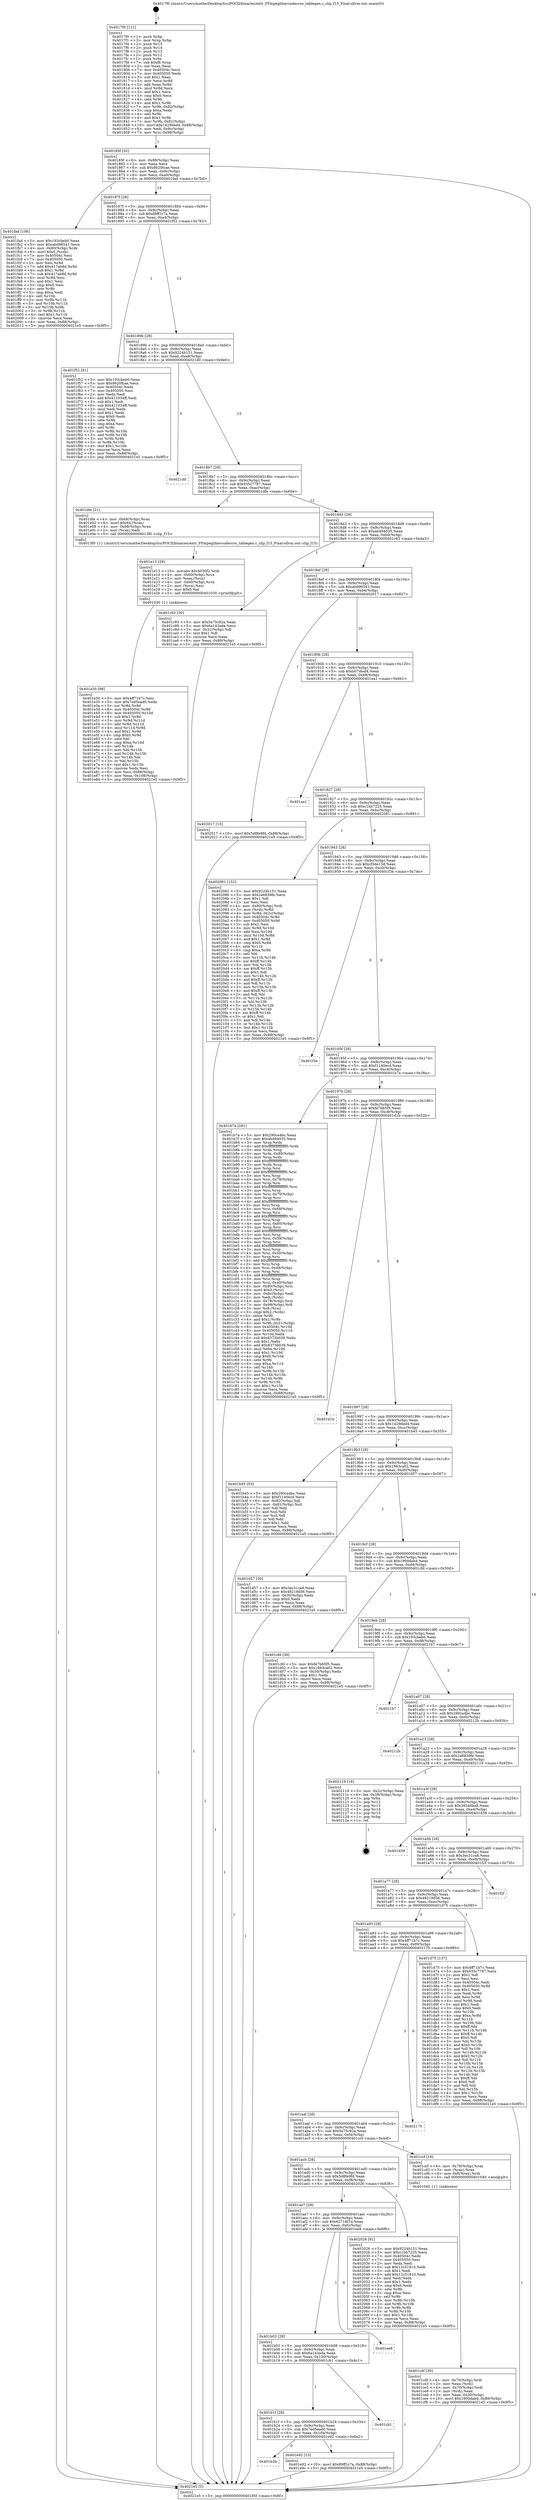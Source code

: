 digraph "0x4017f0" {
  label = "0x4017f0 (/mnt/c/Users/mathe/Desktop/tcc/POCII/binaries/extr_FFmpeglibavcodeccos_tablegen.c_clip_f15_Final-ollvm.out::main(0))"
  labelloc = "t"
  node[shape=record]

  Entry [label="",width=0.3,height=0.3,shape=circle,fillcolor=black,style=filled]
  "0x40185f" [label="{
     0x40185f [32]\l
     | [instrs]\l
     &nbsp;&nbsp;0x40185f \<+6\>: mov -0x88(%rbp),%eax\l
     &nbsp;&nbsp;0x401865 \<+2\>: mov %eax,%ecx\l
     &nbsp;&nbsp;0x401867 \<+6\>: sub $0x8620fcae,%ecx\l
     &nbsp;&nbsp;0x40186d \<+6\>: mov %eax,-0x9c(%rbp)\l
     &nbsp;&nbsp;0x401873 \<+6\>: mov %ecx,-0xa0(%rbp)\l
     &nbsp;&nbsp;0x401879 \<+6\>: je 0000000000401fad \<main+0x7bd\>\l
  }"]
  "0x401fad" [label="{
     0x401fad [106]\l
     | [instrs]\l
     &nbsp;&nbsp;0x401fad \<+5\>: mov $0x193cbeb0,%eax\l
     &nbsp;&nbsp;0x401fb2 \<+5\>: mov $0xabd96541,%ecx\l
     &nbsp;&nbsp;0x401fb7 \<+4\>: mov -0x80(%rbp),%rdx\l
     &nbsp;&nbsp;0x401fbb \<+6\>: movl $0x0,(%rdx)\l
     &nbsp;&nbsp;0x401fc1 \<+7\>: mov 0x40504c,%esi\l
     &nbsp;&nbsp;0x401fc8 \<+7\>: mov 0x405050,%edi\l
     &nbsp;&nbsp;0x401fcf \<+3\>: mov %esi,%r8d\l
     &nbsp;&nbsp;0x401fd2 \<+7\>: add $0x417ab8d,%r8d\l
     &nbsp;&nbsp;0x401fd9 \<+4\>: sub $0x1,%r8d\l
     &nbsp;&nbsp;0x401fdd \<+7\>: sub $0x417ab8d,%r8d\l
     &nbsp;&nbsp;0x401fe4 \<+4\>: imul %r8d,%esi\l
     &nbsp;&nbsp;0x401fe8 \<+3\>: and $0x1,%esi\l
     &nbsp;&nbsp;0x401feb \<+3\>: cmp $0x0,%esi\l
     &nbsp;&nbsp;0x401fee \<+4\>: sete %r9b\l
     &nbsp;&nbsp;0x401ff2 \<+3\>: cmp $0xa,%edi\l
     &nbsp;&nbsp;0x401ff5 \<+4\>: setl %r10b\l
     &nbsp;&nbsp;0x401ff9 \<+3\>: mov %r9b,%r11b\l
     &nbsp;&nbsp;0x401ffc \<+3\>: and %r10b,%r11b\l
     &nbsp;&nbsp;0x401fff \<+3\>: xor %r10b,%r9b\l
     &nbsp;&nbsp;0x402002 \<+3\>: or %r9b,%r11b\l
     &nbsp;&nbsp;0x402005 \<+4\>: test $0x1,%r11b\l
     &nbsp;&nbsp;0x402009 \<+3\>: cmovne %ecx,%eax\l
     &nbsp;&nbsp;0x40200c \<+6\>: mov %eax,-0x88(%rbp)\l
     &nbsp;&nbsp;0x402012 \<+5\>: jmp 00000000004021e5 \<main+0x9f5\>\l
  }"]
  "0x40187f" [label="{
     0x40187f [28]\l
     | [instrs]\l
     &nbsp;&nbsp;0x40187f \<+5\>: jmp 0000000000401884 \<main+0x94\>\l
     &nbsp;&nbsp;0x401884 \<+6\>: mov -0x9c(%rbp),%eax\l
     &nbsp;&nbsp;0x40188a \<+5\>: sub $0x89ff1c7a,%eax\l
     &nbsp;&nbsp;0x40188f \<+6\>: mov %eax,-0xa4(%rbp)\l
     &nbsp;&nbsp;0x401895 \<+6\>: je 0000000000401f52 \<main+0x762\>\l
  }"]
  Exit [label="",width=0.3,height=0.3,shape=circle,fillcolor=black,style=filled,peripheries=2]
  "0x401f52" [label="{
     0x401f52 [91]\l
     | [instrs]\l
     &nbsp;&nbsp;0x401f52 \<+5\>: mov $0x193cbeb0,%eax\l
     &nbsp;&nbsp;0x401f57 \<+5\>: mov $0x8620fcae,%ecx\l
     &nbsp;&nbsp;0x401f5c \<+7\>: mov 0x40504c,%edx\l
     &nbsp;&nbsp;0x401f63 \<+7\>: mov 0x405050,%esi\l
     &nbsp;&nbsp;0x401f6a \<+2\>: mov %edx,%edi\l
     &nbsp;&nbsp;0x401f6c \<+6\>: add $0x411034ff,%edi\l
     &nbsp;&nbsp;0x401f72 \<+3\>: sub $0x1,%edi\l
     &nbsp;&nbsp;0x401f75 \<+6\>: sub $0x411034ff,%edi\l
     &nbsp;&nbsp;0x401f7b \<+3\>: imul %edi,%edx\l
     &nbsp;&nbsp;0x401f7e \<+3\>: and $0x1,%edx\l
     &nbsp;&nbsp;0x401f81 \<+3\>: cmp $0x0,%edx\l
     &nbsp;&nbsp;0x401f84 \<+4\>: sete %r8b\l
     &nbsp;&nbsp;0x401f88 \<+3\>: cmp $0xa,%esi\l
     &nbsp;&nbsp;0x401f8b \<+4\>: setl %r9b\l
     &nbsp;&nbsp;0x401f8f \<+3\>: mov %r8b,%r10b\l
     &nbsp;&nbsp;0x401f92 \<+3\>: and %r9b,%r10b\l
     &nbsp;&nbsp;0x401f95 \<+3\>: xor %r9b,%r8b\l
     &nbsp;&nbsp;0x401f98 \<+3\>: or %r8b,%r10b\l
     &nbsp;&nbsp;0x401f9b \<+4\>: test $0x1,%r10b\l
     &nbsp;&nbsp;0x401f9f \<+3\>: cmovne %ecx,%eax\l
     &nbsp;&nbsp;0x401fa2 \<+6\>: mov %eax,-0x88(%rbp)\l
     &nbsp;&nbsp;0x401fa8 \<+5\>: jmp 00000000004021e5 \<main+0x9f5\>\l
  }"]
  "0x40189b" [label="{
     0x40189b [28]\l
     | [instrs]\l
     &nbsp;&nbsp;0x40189b \<+5\>: jmp 00000000004018a0 \<main+0xb0\>\l
     &nbsp;&nbsp;0x4018a0 \<+6\>: mov -0x9c(%rbp),%eax\l
     &nbsp;&nbsp;0x4018a6 \<+5\>: sub $0x9224b151,%eax\l
     &nbsp;&nbsp;0x4018ab \<+6\>: mov %eax,-0xa8(%rbp)\l
     &nbsp;&nbsp;0x4018b1 \<+6\>: je 00000000004021d0 \<main+0x9e0\>\l
  }"]
  "0x401b3b" [label="{
     0x401b3b\l
  }", style=dashed]
  "0x4021d0" [label="{
     0x4021d0\l
  }", style=dashed]
  "0x4018b7" [label="{
     0x4018b7 [28]\l
     | [instrs]\l
     &nbsp;&nbsp;0x4018b7 \<+5\>: jmp 00000000004018bc \<main+0xcc\>\l
     &nbsp;&nbsp;0x4018bc \<+6\>: mov -0x9c(%rbp),%eax\l
     &nbsp;&nbsp;0x4018c2 \<+5\>: sub $0x935c7787,%eax\l
     &nbsp;&nbsp;0x4018c7 \<+6\>: mov %eax,-0xac(%rbp)\l
     &nbsp;&nbsp;0x4018cd \<+6\>: je 0000000000401dfe \<main+0x60e\>\l
  }"]
  "0x401e92" [label="{
     0x401e92 [15]\l
     | [instrs]\l
     &nbsp;&nbsp;0x401e92 \<+10\>: movl $0x89ff1c7a,-0x88(%rbp)\l
     &nbsp;&nbsp;0x401e9c \<+5\>: jmp 00000000004021e5 \<main+0x9f5\>\l
  }"]
  "0x401dfe" [label="{
     0x401dfe [21]\l
     | [instrs]\l
     &nbsp;&nbsp;0x401dfe \<+4\>: mov -0x68(%rbp),%rax\l
     &nbsp;&nbsp;0x401e02 \<+6\>: movl $0x64,(%rax)\l
     &nbsp;&nbsp;0x401e08 \<+4\>: mov -0x68(%rbp),%rax\l
     &nbsp;&nbsp;0x401e0c \<+2\>: mov (%rax),%edi\l
     &nbsp;&nbsp;0x401e0e \<+5\>: call 00000000004013f0 \<clip_f15\>\l
     | [calls]\l
     &nbsp;&nbsp;0x4013f0 \{1\} (/mnt/c/Users/mathe/Desktop/tcc/POCII/binaries/extr_FFmpeglibavcodeccos_tablegen.c_clip_f15_Final-ollvm.out::clip_f15)\l
  }"]
  "0x4018d3" [label="{
     0x4018d3 [28]\l
     | [instrs]\l
     &nbsp;&nbsp;0x4018d3 \<+5\>: jmp 00000000004018d8 \<main+0xe8\>\l
     &nbsp;&nbsp;0x4018d8 \<+6\>: mov -0x9c(%rbp),%eax\l
     &nbsp;&nbsp;0x4018de \<+5\>: sub $0xab494035,%eax\l
     &nbsp;&nbsp;0x4018e3 \<+6\>: mov %eax,-0xb0(%rbp)\l
     &nbsp;&nbsp;0x4018e9 \<+6\>: je 0000000000401c93 \<main+0x4a3\>\l
  }"]
  "0x401b1f" [label="{
     0x401b1f [28]\l
     | [instrs]\l
     &nbsp;&nbsp;0x401b1f \<+5\>: jmp 0000000000401b24 \<main+0x334\>\l
     &nbsp;&nbsp;0x401b24 \<+6\>: mov -0x9c(%rbp),%eax\l
     &nbsp;&nbsp;0x401b2a \<+5\>: sub $0x7ed5ead0,%eax\l
     &nbsp;&nbsp;0x401b2f \<+6\>: mov %eax,-0x104(%rbp)\l
     &nbsp;&nbsp;0x401b35 \<+6\>: je 0000000000401e92 \<main+0x6a2\>\l
  }"]
  "0x401c93" [label="{
     0x401c93 [30]\l
     | [instrs]\l
     &nbsp;&nbsp;0x401c93 \<+5\>: mov $0x5a75c92a,%eax\l
     &nbsp;&nbsp;0x401c98 \<+5\>: mov $0x6a143ada,%ecx\l
     &nbsp;&nbsp;0x401c9d \<+3\>: mov -0x31(%rbp),%dl\l
     &nbsp;&nbsp;0x401ca0 \<+3\>: test $0x1,%dl\l
     &nbsp;&nbsp;0x401ca3 \<+3\>: cmovne %ecx,%eax\l
     &nbsp;&nbsp;0x401ca6 \<+6\>: mov %eax,-0x88(%rbp)\l
     &nbsp;&nbsp;0x401cac \<+5\>: jmp 00000000004021e5 \<main+0x9f5\>\l
  }"]
  "0x4018ef" [label="{
     0x4018ef [28]\l
     | [instrs]\l
     &nbsp;&nbsp;0x4018ef \<+5\>: jmp 00000000004018f4 \<main+0x104\>\l
     &nbsp;&nbsp;0x4018f4 \<+6\>: mov -0x9c(%rbp),%eax\l
     &nbsp;&nbsp;0x4018fa \<+5\>: sub $0xabd96541,%eax\l
     &nbsp;&nbsp;0x4018ff \<+6\>: mov %eax,-0xb4(%rbp)\l
     &nbsp;&nbsp;0x401905 \<+6\>: je 0000000000402017 \<main+0x827\>\l
  }"]
  "0x401cb1" [label="{
     0x401cb1\l
  }", style=dashed]
  "0x402017" [label="{
     0x402017 [15]\l
     | [instrs]\l
     &nbsp;&nbsp;0x402017 \<+10\>: movl $0x5d8fe9fd,-0x88(%rbp)\l
     &nbsp;&nbsp;0x402021 \<+5\>: jmp 00000000004021e5 \<main+0x9f5\>\l
  }"]
  "0x40190b" [label="{
     0x40190b [28]\l
     | [instrs]\l
     &nbsp;&nbsp;0x40190b \<+5\>: jmp 0000000000401910 \<main+0x120\>\l
     &nbsp;&nbsp;0x401910 \<+6\>: mov -0x9c(%rbp),%eax\l
     &nbsp;&nbsp;0x401916 \<+5\>: sub $0xb07deaf4,%eax\l
     &nbsp;&nbsp;0x40191b \<+6\>: mov %eax,-0xb8(%rbp)\l
     &nbsp;&nbsp;0x401921 \<+6\>: je 0000000000401ea1 \<main+0x6b1\>\l
  }"]
  "0x401b03" [label="{
     0x401b03 [28]\l
     | [instrs]\l
     &nbsp;&nbsp;0x401b03 \<+5\>: jmp 0000000000401b08 \<main+0x318\>\l
     &nbsp;&nbsp;0x401b08 \<+6\>: mov -0x9c(%rbp),%eax\l
     &nbsp;&nbsp;0x401b0e \<+5\>: sub $0x6a143ada,%eax\l
     &nbsp;&nbsp;0x401b13 \<+6\>: mov %eax,-0x100(%rbp)\l
     &nbsp;&nbsp;0x401b19 \<+6\>: je 0000000000401cb1 \<main+0x4c1\>\l
  }"]
  "0x401ea1" [label="{
     0x401ea1\l
  }", style=dashed]
  "0x401927" [label="{
     0x401927 [28]\l
     | [instrs]\l
     &nbsp;&nbsp;0x401927 \<+5\>: jmp 000000000040192c \<main+0x13c\>\l
     &nbsp;&nbsp;0x40192c \<+6\>: mov -0x9c(%rbp),%eax\l
     &nbsp;&nbsp;0x401932 \<+5\>: sub $0xc1bb7225,%eax\l
     &nbsp;&nbsp;0x401937 \<+6\>: mov %eax,-0xbc(%rbp)\l
     &nbsp;&nbsp;0x40193d \<+6\>: je 0000000000402081 \<main+0x891\>\l
  }"]
  "0x401ee8" [label="{
     0x401ee8\l
  }", style=dashed]
  "0x402081" [label="{
     0x402081 [152]\l
     | [instrs]\l
     &nbsp;&nbsp;0x402081 \<+5\>: mov $0x9224b151,%eax\l
     &nbsp;&nbsp;0x402086 \<+5\>: mov $0x2a6839fe,%ecx\l
     &nbsp;&nbsp;0x40208b \<+2\>: mov $0x1,%dl\l
     &nbsp;&nbsp;0x40208d \<+2\>: xor %esi,%esi\l
     &nbsp;&nbsp;0x40208f \<+4\>: mov -0x80(%rbp),%rdi\l
     &nbsp;&nbsp;0x402093 \<+3\>: mov (%rdi),%r8d\l
     &nbsp;&nbsp;0x402096 \<+4\>: mov %r8d,-0x2c(%rbp)\l
     &nbsp;&nbsp;0x40209a \<+8\>: mov 0x40504c,%r8d\l
     &nbsp;&nbsp;0x4020a2 \<+8\>: mov 0x405050,%r9d\l
     &nbsp;&nbsp;0x4020aa \<+3\>: sub $0x1,%esi\l
     &nbsp;&nbsp;0x4020ad \<+3\>: mov %r8d,%r10d\l
     &nbsp;&nbsp;0x4020b0 \<+3\>: add %esi,%r10d\l
     &nbsp;&nbsp;0x4020b3 \<+4\>: imul %r10d,%r8d\l
     &nbsp;&nbsp;0x4020b7 \<+4\>: and $0x1,%r8d\l
     &nbsp;&nbsp;0x4020bb \<+4\>: cmp $0x0,%r8d\l
     &nbsp;&nbsp;0x4020bf \<+4\>: sete %r11b\l
     &nbsp;&nbsp;0x4020c3 \<+4\>: cmp $0xa,%r9d\l
     &nbsp;&nbsp;0x4020c7 \<+3\>: setl %bl\l
     &nbsp;&nbsp;0x4020ca \<+3\>: mov %r11b,%r14b\l
     &nbsp;&nbsp;0x4020cd \<+4\>: xor $0xff,%r14b\l
     &nbsp;&nbsp;0x4020d1 \<+3\>: mov %bl,%r15b\l
     &nbsp;&nbsp;0x4020d4 \<+4\>: xor $0xff,%r15b\l
     &nbsp;&nbsp;0x4020d8 \<+3\>: xor $0x1,%dl\l
     &nbsp;&nbsp;0x4020db \<+3\>: mov %r14b,%r12b\l
     &nbsp;&nbsp;0x4020de \<+4\>: and $0xff,%r12b\l
     &nbsp;&nbsp;0x4020e2 \<+3\>: and %dl,%r11b\l
     &nbsp;&nbsp;0x4020e5 \<+3\>: mov %r15b,%r13b\l
     &nbsp;&nbsp;0x4020e8 \<+4\>: and $0xff,%r13b\l
     &nbsp;&nbsp;0x4020ec \<+2\>: and %dl,%bl\l
     &nbsp;&nbsp;0x4020ee \<+3\>: or %r11b,%r12b\l
     &nbsp;&nbsp;0x4020f1 \<+3\>: or %bl,%r13b\l
     &nbsp;&nbsp;0x4020f4 \<+3\>: xor %r13b,%r12b\l
     &nbsp;&nbsp;0x4020f7 \<+3\>: or %r15b,%r14b\l
     &nbsp;&nbsp;0x4020fa \<+4\>: xor $0xff,%r14b\l
     &nbsp;&nbsp;0x4020fe \<+3\>: or $0x1,%dl\l
     &nbsp;&nbsp;0x402101 \<+3\>: and %dl,%r14b\l
     &nbsp;&nbsp;0x402104 \<+3\>: or %r14b,%r12b\l
     &nbsp;&nbsp;0x402107 \<+4\>: test $0x1,%r12b\l
     &nbsp;&nbsp;0x40210b \<+3\>: cmovne %ecx,%eax\l
     &nbsp;&nbsp;0x40210e \<+6\>: mov %eax,-0x88(%rbp)\l
     &nbsp;&nbsp;0x402114 \<+5\>: jmp 00000000004021e5 \<main+0x9f5\>\l
  }"]
  "0x401943" [label="{
     0x401943 [28]\l
     | [instrs]\l
     &nbsp;&nbsp;0x401943 \<+5\>: jmp 0000000000401948 \<main+0x158\>\l
     &nbsp;&nbsp;0x401948 \<+6\>: mov -0x9c(%rbp),%eax\l
     &nbsp;&nbsp;0x40194e \<+5\>: sub $0xcf3de13d,%eax\l
     &nbsp;&nbsp;0x401953 \<+6\>: mov %eax,-0xc0(%rbp)\l
     &nbsp;&nbsp;0x401959 \<+6\>: je 0000000000401f3e \<main+0x74e\>\l
  }"]
  "0x401ae7" [label="{
     0x401ae7 [28]\l
     | [instrs]\l
     &nbsp;&nbsp;0x401ae7 \<+5\>: jmp 0000000000401aec \<main+0x2fc\>\l
     &nbsp;&nbsp;0x401aec \<+6\>: mov -0x9c(%rbp),%eax\l
     &nbsp;&nbsp;0x401af2 \<+5\>: sub $0x62718f1d,%eax\l
     &nbsp;&nbsp;0x401af7 \<+6\>: mov %eax,-0xfc(%rbp)\l
     &nbsp;&nbsp;0x401afd \<+6\>: je 0000000000401ee8 \<main+0x6f8\>\l
  }"]
  "0x401f3e" [label="{
     0x401f3e\l
  }", style=dashed]
  "0x40195f" [label="{
     0x40195f [28]\l
     | [instrs]\l
     &nbsp;&nbsp;0x40195f \<+5\>: jmp 0000000000401964 \<main+0x174\>\l
     &nbsp;&nbsp;0x401964 \<+6\>: mov -0x9c(%rbp),%eax\l
     &nbsp;&nbsp;0x40196a \<+5\>: sub $0xf1140ecd,%eax\l
     &nbsp;&nbsp;0x40196f \<+6\>: mov %eax,-0xc4(%rbp)\l
     &nbsp;&nbsp;0x401975 \<+6\>: je 0000000000401b7a \<main+0x38a\>\l
  }"]
  "0x402026" [label="{
     0x402026 [91]\l
     | [instrs]\l
     &nbsp;&nbsp;0x402026 \<+5\>: mov $0x9224b151,%eax\l
     &nbsp;&nbsp;0x40202b \<+5\>: mov $0xc1bb7225,%ecx\l
     &nbsp;&nbsp;0x402030 \<+7\>: mov 0x40504c,%edx\l
     &nbsp;&nbsp;0x402037 \<+7\>: mov 0x405050,%esi\l
     &nbsp;&nbsp;0x40203e \<+2\>: mov %edx,%edi\l
     &nbsp;&nbsp;0x402040 \<+6\>: sub $0x12c51810,%edi\l
     &nbsp;&nbsp;0x402046 \<+3\>: sub $0x1,%edi\l
     &nbsp;&nbsp;0x402049 \<+6\>: add $0x12c51810,%edi\l
     &nbsp;&nbsp;0x40204f \<+3\>: imul %edi,%edx\l
     &nbsp;&nbsp;0x402052 \<+3\>: and $0x1,%edx\l
     &nbsp;&nbsp;0x402055 \<+3\>: cmp $0x0,%edx\l
     &nbsp;&nbsp;0x402058 \<+4\>: sete %r8b\l
     &nbsp;&nbsp;0x40205c \<+3\>: cmp $0xa,%esi\l
     &nbsp;&nbsp;0x40205f \<+4\>: setl %r9b\l
     &nbsp;&nbsp;0x402063 \<+3\>: mov %r8b,%r10b\l
     &nbsp;&nbsp;0x402066 \<+3\>: and %r9b,%r10b\l
     &nbsp;&nbsp;0x402069 \<+3\>: xor %r9b,%r8b\l
     &nbsp;&nbsp;0x40206c \<+3\>: or %r8b,%r10b\l
     &nbsp;&nbsp;0x40206f \<+4\>: test $0x1,%r10b\l
     &nbsp;&nbsp;0x402073 \<+3\>: cmovne %ecx,%eax\l
     &nbsp;&nbsp;0x402076 \<+6\>: mov %eax,-0x88(%rbp)\l
     &nbsp;&nbsp;0x40207c \<+5\>: jmp 00000000004021e5 \<main+0x9f5\>\l
  }"]
  "0x401b7a" [label="{
     0x401b7a [281]\l
     | [instrs]\l
     &nbsp;&nbsp;0x401b7a \<+5\>: mov $0x290ca4bc,%eax\l
     &nbsp;&nbsp;0x401b7f \<+5\>: mov $0xab494035,%ecx\l
     &nbsp;&nbsp;0x401b84 \<+3\>: mov %rsp,%rdx\l
     &nbsp;&nbsp;0x401b87 \<+4\>: add $0xfffffffffffffff0,%rdx\l
     &nbsp;&nbsp;0x401b8b \<+3\>: mov %rdx,%rsp\l
     &nbsp;&nbsp;0x401b8e \<+4\>: mov %rdx,-0x80(%rbp)\l
     &nbsp;&nbsp;0x401b92 \<+3\>: mov %rsp,%rdx\l
     &nbsp;&nbsp;0x401b95 \<+4\>: add $0xfffffffffffffff0,%rdx\l
     &nbsp;&nbsp;0x401b99 \<+3\>: mov %rdx,%rsp\l
     &nbsp;&nbsp;0x401b9c \<+3\>: mov %rsp,%rsi\l
     &nbsp;&nbsp;0x401b9f \<+4\>: add $0xfffffffffffffff0,%rsi\l
     &nbsp;&nbsp;0x401ba3 \<+3\>: mov %rsi,%rsp\l
     &nbsp;&nbsp;0x401ba6 \<+4\>: mov %rsi,-0x78(%rbp)\l
     &nbsp;&nbsp;0x401baa \<+3\>: mov %rsp,%rsi\l
     &nbsp;&nbsp;0x401bad \<+4\>: add $0xfffffffffffffff0,%rsi\l
     &nbsp;&nbsp;0x401bb1 \<+3\>: mov %rsi,%rsp\l
     &nbsp;&nbsp;0x401bb4 \<+4\>: mov %rsi,-0x70(%rbp)\l
     &nbsp;&nbsp;0x401bb8 \<+3\>: mov %rsp,%rsi\l
     &nbsp;&nbsp;0x401bbb \<+4\>: add $0xfffffffffffffff0,%rsi\l
     &nbsp;&nbsp;0x401bbf \<+3\>: mov %rsi,%rsp\l
     &nbsp;&nbsp;0x401bc2 \<+4\>: mov %rsi,-0x68(%rbp)\l
     &nbsp;&nbsp;0x401bc6 \<+3\>: mov %rsp,%rsi\l
     &nbsp;&nbsp;0x401bc9 \<+4\>: add $0xfffffffffffffff0,%rsi\l
     &nbsp;&nbsp;0x401bcd \<+3\>: mov %rsi,%rsp\l
     &nbsp;&nbsp;0x401bd0 \<+4\>: mov %rsi,-0x60(%rbp)\l
     &nbsp;&nbsp;0x401bd4 \<+3\>: mov %rsp,%rsi\l
     &nbsp;&nbsp;0x401bd7 \<+4\>: add $0xfffffffffffffff0,%rsi\l
     &nbsp;&nbsp;0x401bdb \<+3\>: mov %rsi,%rsp\l
     &nbsp;&nbsp;0x401bde \<+4\>: mov %rsi,-0x58(%rbp)\l
     &nbsp;&nbsp;0x401be2 \<+3\>: mov %rsp,%rsi\l
     &nbsp;&nbsp;0x401be5 \<+4\>: add $0xfffffffffffffff0,%rsi\l
     &nbsp;&nbsp;0x401be9 \<+3\>: mov %rsi,%rsp\l
     &nbsp;&nbsp;0x401bec \<+4\>: mov %rsi,-0x50(%rbp)\l
     &nbsp;&nbsp;0x401bf0 \<+3\>: mov %rsp,%rsi\l
     &nbsp;&nbsp;0x401bf3 \<+4\>: add $0xfffffffffffffff0,%rsi\l
     &nbsp;&nbsp;0x401bf7 \<+3\>: mov %rsi,%rsp\l
     &nbsp;&nbsp;0x401bfa \<+4\>: mov %rsi,-0x48(%rbp)\l
     &nbsp;&nbsp;0x401bfe \<+3\>: mov %rsp,%rsi\l
     &nbsp;&nbsp;0x401c01 \<+4\>: add $0xfffffffffffffff0,%rsi\l
     &nbsp;&nbsp;0x401c05 \<+3\>: mov %rsi,%rsp\l
     &nbsp;&nbsp;0x401c08 \<+4\>: mov %rsi,-0x40(%rbp)\l
     &nbsp;&nbsp;0x401c0c \<+4\>: mov -0x80(%rbp),%rsi\l
     &nbsp;&nbsp;0x401c10 \<+6\>: movl $0x0,(%rsi)\l
     &nbsp;&nbsp;0x401c16 \<+6\>: mov -0x8c(%rbp),%edi\l
     &nbsp;&nbsp;0x401c1c \<+2\>: mov %edi,(%rdx)\l
     &nbsp;&nbsp;0x401c1e \<+4\>: mov -0x78(%rbp),%rsi\l
     &nbsp;&nbsp;0x401c22 \<+7\>: mov -0x98(%rbp),%r8\l
     &nbsp;&nbsp;0x401c29 \<+3\>: mov %r8,(%rsi)\l
     &nbsp;&nbsp;0x401c2c \<+3\>: cmpl $0x2,(%rdx)\l
     &nbsp;&nbsp;0x401c2f \<+4\>: setne %r9b\l
     &nbsp;&nbsp;0x401c33 \<+4\>: and $0x1,%r9b\l
     &nbsp;&nbsp;0x401c37 \<+4\>: mov %r9b,-0x31(%rbp)\l
     &nbsp;&nbsp;0x401c3b \<+8\>: mov 0x40504c,%r10d\l
     &nbsp;&nbsp;0x401c43 \<+8\>: mov 0x405050,%r11d\l
     &nbsp;&nbsp;0x401c4b \<+3\>: mov %r10d,%ebx\l
     &nbsp;&nbsp;0x401c4e \<+6\>: sub $0x8373b039,%ebx\l
     &nbsp;&nbsp;0x401c54 \<+3\>: sub $0x1,%ebx\l
     &nbsp;&nbsp;0x401c57 \<+6\>: add $0x8373b039,%ebx\l
     &nbsp;&nbsp;0x401c5d \<+4\>: imul %ebx,%r10d\l
     &nbsp;&nbsp;0x401c61 \<+4\>: and $0x1,%r10d\l
     &nbsp;&nbsp;0x401c65 \<+4\>: cmp $0x0,%r10d\l
     &nbsp;&nbsp;0x401c69 \<+4\>: sete %r9b\l
     &nbsp;&nbsp;0x401c6d \<+4\>: cmp $0xa,%r11d\l
     &nbsp;&nbsp;0x401c71 \<+4\>: setl %r14b\l
     &nbsp;&nbsp;0x401c75 \<+3\>: mov %r9b,%r15b\l
     &nbsp;&nbsp;0x401c78 \<+3\>: and %r14b,%r15b\l
     &nbsp;&nbsp;0x401c7b \<+3\>: xor %r14b,%r9b\l
     &nbsp;&nbsp;0x401c7e \<+3\>: or %r9b,%r15b\l
     &nbsp;&nbsp;0x401c81 \<+4\>: test $0x1,%r15b\l
     &nbsp;&nbsp;0x401c85 \<+3\>: cmovne %ecx,%eax\l
     &nbsp;&nbsp;0x401c88 \<+6\>: mov %eax,-0x88(%rbp)\l
     &nbsp;&nbsp;0x401c8e \<+5\>: jmp 00000000004021e5 \<main+0x9f5\>\l
  }"]
  "0x40197b" [label="{
     0x40197b [28]\l
     | [instrs]\l
     &nbsp;&nbsp;0x40197b \<+5\>: jmp 0000000000401980 \<main+0x190\>\l
     &nbsp;&nbsp;0x401980 \<+6\>: mov -0x9c(%rbp),%eax\l
     &nbsp;&nbsp;0x401986 \<+5\>: sub $0xfe7b65f5,%eax\l
     &nbsp;&nbsp;0x40198b \<+6\>: mov %eax,-0xc8(%rbp)\l
     &nbsp;&nbsp;0x401991 \<+6\>: je 0000000000401d1b \<main+0x52b\>\l
  }"]
  "0x401e30" [label="{
     0x401e30 [98]\l
     | [instrs]\l
     &nbsp;&nbsp;0x401e30 \<+5\>: mov $0x4ff71b7c,%esi\l
     &nbsp;&nbsp;0x401e35 \<+5\>: mov $0x7ed5ead0,%edx\l
     &nbsp;&nbsp;0x401e3a \<+3\>: xor %r8d,%r8d\l
     &nbsp;&nbsp;0x401e3d \<+8\>: mov 0x40504c,%r9d\l
     &nbsp;&nbsp;0x401e45 \<+8\>: mov 0x405050,%r10d\l
     &nbsp;&nbsp;0x401e4d \<+4\>: sub $0x1,%r8d\l
     &nbsp;&nbsp;0x401e51 \<+3\>: mov %r9d,%r11d\l
     &nbsp;&nbsp;0x401e54 \<+3\>: add %r8d,%r11d\l
     &nbsp;&nbsp;0x401e57 \<+4\>: imul %r11d,%r9d\l
     &nbsp;&nbsp;0x401e5b \<+4\>: and $0x1,%r9d\l
     &nbsp;&nbsp;0x401e5f \<+4\>: cmp $0x0,%r9d\l
     &nbsp;&nbsp;0x401e63 \<+3\>: sete %bl\l
     &nbsp;&nbsp;0x401e66 \<+4\>: cmp $0xa,%r10d\l
     &nbsp;&nbsp;0x401e6a \<+4\>: setl %r14b\l
     &nbsp;&nbsp;0x401e6e \<+3\>: mov %bl,%r15b\l
     &nbsp;&nbsp;0x401e71 \<+3\>: and %r14b,%r15b\l
     &nbsp;&nbsp;0x401e74 \<+3\>: xor %r14b,%bl\l
     &nbsp;&nbsp;0x401e77 \<+3\>: or %bl,%r15b\l
     &nbsp;&nbsp;0x401e7a \<+4\>: test $0x1,%r15b\l
     &nbsp;&nbsp;0x401e7e \<+3\>: cmovne %edx,%esi\l
     &nbsp;&nbsp;0x401e81 \<+6\>: mov %esi,-0x88(%rbp)\l
     &nbsp;&nbsp;0x401e87 \<+6\>: mov %eax,-0x108(%rbp)\l
     &nbsp;&nbsp;0x401e8d \<+5\>: jmp 00000000004021e5 \<main+0x9f5\>\l
  }"]
  "0x401d1b" [label="{
     0x401d1b\l
  }", style=dashed]
  "0x401997" [label="{
     0x401997 [28]\l
     | [instrs]\l
     &nbsp;&nbsp;0x401997 \<+5\>: jmp 000000000040199c \<main+0x1ac\>\l
     &nbsp;&nbsp;0x40199c \<+6\>: mov -0x9c(%rbp),%eax\l
     &nbsp;&nbsp;0x4019a2 \<+5\>: sub $0x1429ded4,%eax\l
     &nbsp;&nbsp;0x4019a7 \<+6\>: mov %eax,-0xcc(%rbp)\l
     &nbsp;&nbsp;0x4019ad \<+6\>: je 0000000000401b45 \<main+0x355\>\l
  }"]
  "0x401e13" [label="{
     0x401e13 [29]\l
     | [instrs]\l
     &nbsp;&nbsp;0x401e13 \<+10\>: movabs $0x4030f2,%rdi\l
     &nbsp;&nbsp;0x401e1d \<+4\>: mov -0x60(%rbp),%rcx\l
     &nbsp;&nbsp;0x401e21 \<+2\>: mov %eax,(%rcx)\l
     &nbsp;&nbsp;0x401e23 \<+4\>: mov -0x60(%rbp),%rcx\l
     &nbsp;&nbsp;0x401e27 \<+2\>: mov (%rcx),%esi\l
     &nbsp;&nbsp;0x401e29 \<+2\>: mov $0x0,%al\l
     &nbsp;&nbsp;0x401e2b \<+5\>: call 0000000000401030 \<printf@plt\>\l
     | [calls]\l
     &nbsp;&nbsp;0x401030 \{1\} (unknown)\l
  }"]
  "0x401b45" [label="{
     0x401b45 [53]\l
     | [instrs]\l
     &nbsp;&nbsp;0x401b45 \<+5\>: mov $0x290ca4bc,%eax\l
     &nbsp;&nbsp;0x401b4a \<+5\>: mov $0xf1140ecd,%ecx\l
     &nbsp;&nbsp;0x401b4f \<+6\>: mov -0x82(%rbp),%dl\l
     &nbsp;&nbsp;0x401b55 \<+7\>: mov -0x81(%rbp),%sil\l
     &nbsp;&nbsp;0x401b5c \<+3\>: mov %dl,%dil\l
     &nbsp;&nbsp;0x401b5f \<+3\>: and %sil,%dil\l
     &nbsp;&nbsp;0x401b62 \<+3\>: xor %sil,%dl\l
     &nbsp;&nbsp;0x401b65 \<+3\>: or %dl,%dil\l
     &nbsp;&nbsp;0x401b68 \<+4\>: test $0x1,%dil\l
     &nbsp;&nbsp;0x401b6c \<+3\>: cmovne %ecx,%eax\l
     &nbsp;&nbsp;0x401b6f \<+6\>: mov %eax,-0x88(%rbp)\l
     &nbsp;&nbsp;0x401b75 \<+5\>: jmp 00000000004021e5 \<main+0x9f5\>\l
  }"]
  "0x4019b3" [label="{
     0x4019b3 [28]\l
     | [instrs]\l
     &nbsp;&nbsp;0x4019b3 \<+5\>: jmp 00000000004019b8 \<main+0x1c8\>\l
     &nbsp;&nbsp;0x4019b8 \<+6\>: mov -0x9c(%rbp),%eax\l
     &nbsp;&nbsp;0x4019be \<+5\>: sub $0x1863ca02,%eax\l
     &nbsp;&nbsp;0x4019c3 \<+6\>: mov %eax,-0xd0(%rbp)\l
     &nbsp;&nbsp;0x4019c9 \<+6\>: je 0000000000401d57 \<main+0x567\>\l
  }"]
  "0x4021e5" [label="{
     0x4021e5 [5]\l
     | [instrs]\l
     &nbsp;&nbsp;0x4021e5 \<+5\>: jmp 000000000040185f \<main+0x6f\>\l
  }"]
  "0x4017f0" [label="{
     0x4017f0 [111]\l
     | [instrs]\l
     &nbsp;&nbsp;0x4017f0 \<+1\>: push %rbp\l
     &nbsp;&nbsp;0x4017f1 \<+3\>: mov %rsp,%rbp\l
     &nbsp;&nbsp;0x4017f4 \<+2\>: push %r15\l
     &nbsp;&nbsp;0x4017f6 \<+2\>: push %r14\l
     &nbsp;&nbsp;0x4017f8 \<+2\>: push %r13\l
     &nbsp;&nbsp;0x4017fa \<+2\>: push %r12\l
     &nbsp;&nbsp;0x4017fc \<+1\>: push %rbx\l
     &nbsp;&nbsp;0x4017fd \<+7\>: sub $0xf8,%rsp\l
     &nbsp;&nbsp;0x401804 \<+2\>: xor %eax,%eax\l
     &nbsp;&nbsp;0x401806 \<+7\>: mov 0x40504c,%ecx\l
     &nbsp;&nbsp;0x40180d \<+7\>: mov 0x405050,%edx\l
     &nbsp;&nbsp;0x401814 \<+3\>: sub $0x1,%eax\l
     &nbsp;&nbsp;0x401817 \<+3\>: mov %ecx,%r8d\l
     &nbsp;&nbsp;0x40181a \<+3\>: add %eax,%r8d\l
     &nbsp;&nbsp;0x40181d \<+4\>: imul %r8d,%ecx\l
     &nbsp;&nbsp;0x401821 \<+3\>: and $0x1,%ecx\l
     &nbsp;&nbsp;0x401824 \<+3\>: cmp $0x0,%ecx\l
     &nbsp;&nbsp;0x401827 \<+4\>: sete %r9b\l
     &nbsp;&nbsp;0x40182b \<+4\>: and $0x1,%r9b\l
     &nbsp;&nbsp;0x40182f \<+7\>: mov %r9b,-0x82(%rbp)\l
     &nbsp;&nbsp;0x401836 \<+3\>: cmp $0xa,%edx\l
     &nbsp;&nbsp;0x401839 \<+4\>: setl %r9b\l
     &nbsp;&nbsp;0x40183d \<+4\>: and $0x1,%r9b\l
     &nbsp;&nbsp;0x401841 \<+7\>: mov %r9b,-0x81(%rbp)\l
     &nbsp;&nbsp;0x401848 \<+10\>: movl $0x1429ded4,-0x88(%rbp)\l
     &nbsp;&nbsp;0x401852 \<+6\>: mov %edi,-0x8c(%rbp)\l
     &nbsp;&nbsp;0x401858 \<+7\>: mov %rsi,-0x98(%rbp)\l
  }"]
  "0x401cdf" [label="{
     0x401cdf [30]\l
     | [instrs]\l
     &nbsp;&nbsp;0x401cdf \<+4\>: mov -0x70(%rbp),%rdi\l
     &nbsp;&nbsp;0x401ce3 \<+2\>: mov %eax,(%rdi)\l
     &nbsp;&nbsp;0x401ce5 \<+4\>: mov -0x70(%rbp),%rdi\l
     &nbsp;&nbsp;0x401ce9 \<+2\>: mov (%rdi),%eax\l
     &nbsp;&nbsp;0x401ceb \<+3\>: mov %eax,-0x30(%rbp)\l
     &nbsp;&nbsp;0x401cee \<+10\>: movl $0x1900dab4,-0x88(%rbp)\l
     &nbsp;&nbsp;0x401cf8 \<+5\>: jmp 00000000004021e5 \<main+0x9f5\>\l
  }"]
  "0x401acb" [label="{
     0x401acb [28]\l
     | [instrs]\l
     &nbsp;&nbsp;0x401acb \<+5\>: jmp 0000000000401ad0 \<main+0x2e0\>\l
     &nbsp;&nbsp;0x401ad0 \<+6\>: mov -0x9c(%rbp),%eax\l
     &nbsp;&nbsp;0x401ad6 \<+5\>: sub $0x5d8fe9fd,%eax\l
     &nbsp;&nbsp;0x401adb \<+6\>: mov %eax,-0xf8(%rbp)\l
     &nbsp;&nbsp;0x401ae1 \<+6\>: je 0000000000402026 \<main+0x836\>\l
  }"]
  "0x401d57" [label="{
     0x401d57 [30]\l
     | [instrs]\l
     &nbsp;&nbsp;0x401d57 \<+5\>: mov $0x3ec31ca8,%eax\l
     &nbsp;&nbsp;0x401d5c \<+5\>: mov $0x48219d56,%ecx\l
     &nbsp;&nbsp;0x401d61 \<+3\>: mov -0x30(%rbp),%edx\l
     &nbsp;&nbsp;0x401d64 \<+3\>: cmp $0x0,%edx\l
     &nbsp;&nbsp;0x401d67 \<+3\>: cmove %ecx,%eax\l
     &nbsp;&nbsp;0x401d6a \<+6\>: mov %eax,-0x88(%rbp)\l
     &nbsp;&nbsp;0x401d70 \<+5\>: jmp 00000000004021e5 \<main+0x9f5\>\l
  }"]
  "0x4019cf" [label="{
     0x4019cf [28]\l
     | [instrs]\l
     &nbsp;&nbsp;0x4019cf \<+5\>: jmp 00000000004019d4 \<main+0x1e4\>\l
     &nbsp;&nbsp;0x4019d4 \<+6\>: mov -0x9c(%rbp),%eax\l
     &nbsp;&nbsp;0x4019da \<+5\>: sub $0x1900dab4,%eax\l
     &nbsp;&nbsp;0x4019df \<+6\>: mov %eax,-0xd4(%rbp)\l
     &nbsp;&nbsp;0x4019e5 \<+6\>: je 0000000000401cfd \<main+0x50d\>\l
  }"]
  "0x401ccf" [label="{
     0x401ccf [16]\l
     | [instrs]\l
     &nbsp;&nbsp;0x401ccf \<+4\>: mov -0x78(%rbp),%rax\l
     &nbsp;&nbsp;0x401cd3 \<+3\>: mov (%rax),%rax\l
     &nbsp;&nbsp;0x401cd6 \<+4\>: mov 0x8(%rax),%rdi\l
     &nbsp;&nbsp;0x401cda \<+5\>: call 0000000000401040 \<atoi@plt\>\l
     | [calls]\l
     &nbsp;&nbsp;0x401040 \{1\} (unknown)\l
  }"]
  "0x401cfd" [label="{
     0x401cfd [30]\l
     | [instrs]\l
     &nbsp;&nbsp;0x401cfd \<+5\>: mov $0xfe7b65f5,%eax\l
     &nbsp;&nbsp;0x401d02 \<+5\>: mov $0x1863ca02,%ecx\l
     &nbsp;&nbsp;0x401d07 \<+3\>: mov -0x30(%rbp),%edx\l
     &nbsp;&nbsp;0x401d0a \<+3\>: cmp $0x1,%edx\l
     &nbsp;&nbsp;0x401d0d \<+3\>: cmovl %ecx,%eax\l
     &nbsp;&nbsp;0x401d10 \<+6\>: mov %eax,-0x88(%rbp)\l
     &nbsp;&nbsp;0x401d16 \<+5\>: jmp 00000000004021e5 \<main+0x9f5\>\l
  }"]
  "0x4019eb" [label="{
     0x4019eb [28]\l
     | [instrs]\l
     &nbsp;&nbsp;0x4019eb \<+5\>: jmp 00000000004019f0 \<main+0x200\>\l
     &nbsp;&nbsp;0x4019f0 \<+6\>: mov -0x9c(%rbp),%eax\l
     &nbsp;&nbsp;0x4019f6 \<+5\>: sub $0x193cbeb0,%eax\l
     &nbsp;&nbsp;0x4019fb \<+6\>: mov %eax,-0xd8(%rbp)\l
     &nbsp;&nbsp;0x401a01 \<+6\>: je 00000000004021b7 \<main+0x9c7\>\l
  }"]
  "0x401aaf" [label="{
     0x401aaf [28]\l
     | [instrs]\l
     &nbsp;&nbsp;0x401aaf \<+5\>: jmp 0000000000401ab4 \<main+0x2c4\>\l
     &nbsp;&nbsp;0x401ab4 \<+6\>: mov -0x9c(%rbp),%eax\l
     &nbsp;&nbsp;0x401aba \<+5\>: sub $0x5a75c92a,%eax\l
     &nbsp;&nbsp;0x401abf \<+6\>: mov %eax,-0xf4(%rbp)\l
     &nbsp;&nbsp;0x401ac5 \<+6\>: je 0000000000401ccf \<main+0x4df\>\l
  }"]
  "0x4021b7" [label="{
     0x4021b7\l
  }", style=dashed]
  "0x401a07" [label="{
     0x401a07 [28]\l
     | [instrs]\l
     &nbsp;&nbsp;0x401a07 \<+5\>: jmp 0000000000401a0c \<main+0x21c\>\l
     &nbsp;&nbsp;0x401a0c \<+6\>: mov -0x9c(%rbp),%eax\l
     &nbsp;&nbsp;0x401a12 \<+5\>: sub $0x290ca4bc,%eax\l
     &nbsp;&nbsp;0x401a17 \<+6\>: mov %eax,-0xdc(%rbp)\l
     &nbsp;&nbsp;0x401a1d \<+6\>: je 000000000040212b \<main+0x93b\>\l
  }"]
  "0x402170" [label="{
     0x402170\l
  }", style=dashed]
  "0x40212b" [label="{
     0x40212b\l
  }", style=dashed]
  "0x401a23" [label="{
     0x401a23 [28]\l
     | [instrs]\l
     &nbsp;&nbsp;0x401a23 \<+5\>: jmp 0000000000401a28 \<main+0x238\>\l
     &nbsp;&nbsp;0x401a28 \<+6\>: mov -0x9c(%rbp),%eax\l
     &nbsp;&nbsp;0x401a2e \<+5\>: sub $0x2a6839fe,%eax\l
     &nbsp;&nbsp;0x401a33 \<+6\>: mov %eax,-0xe0(%rbp)\l
     &nbsp;&nbsp;0x401a39 \<+6\>: je 0000000000402119 \<main+0x929\>\l
  }"]
  "0x401a93" [label="{
     0x401a93 [28]\l
     | [instrs]\l
     &nbsp;&nbsp;0x401a93 \<+5\>: jmp 0000000000401a98 \<main+0x2a8\>\l
     &nbsp;&nbsp;0x401a98 \<+6\>: mov -0x9c(%rbp),%eax\l
     &nbsp;&nbsp;0x401a9e \<+5\>: sub $0x4ff71b7c,%eax\l
     &nbsp;&nbsp;0x401aa3 \<+6\>: mov %eax,-0xf0(%rbp)\l
     &nbsp;&nbsp;0x401aa9 \<+6\>: je 0000000000402170 \<main+0x980\>\l
  }"]
  "0x402119" [label="{
     0x402119 [18]\l
     | [instrs]\l
     &nbsp;&nbsp;0x402119 \<+3\>: mov -0x2c(%rbp),%eax\l
     &nbsp;&nbsp;0x40211c \<+4\>: lea -0x28(%rbp),%rsp\l
     &nbsp;&nbsp;0x402120 \<+1\>: pop %rbx\l
     &nbsp;&nbsp;0x402121 \<+2\>: pop %r12\l
     &nbsp;&nbsp;0x402123 \<+2\>: pop %r13\l
     &nbsp;&nbsp;0x402125 \<+2\>: pop %r14\l
     &nbsp;&nbsp;0x402127 \<+2\>: pop %r15\l
     &nbsp;&nbsp;0x402129 \<+1\>: pop %rbp\l
     &nbsp;&nbsp;0x40212a \<+1\>: ret\l
  }"]
  "0x401a3f" [label="{
     0x401a3f [28]\l
     | [instrs]\l
     &nbsp;&nbsp;0x401a3f \<+5\>: jmp 0000000000401a44 \<main+0x254\>\l
     &nbsp;&nbsp;0x401a44 \<+6\>: mov -0x9c(%rbp),%eax\l
     &nbsp;&nbsp;0x401a4a \<+5\>: sub $0x39346ba8,%eax\l
     &nbsp;&nbsp;0x401a4f \<+6\>: mov %eax,-0xe4(%rbp)\l
     &nbsp;&nbsp;0x401a55 \<+6\>: je 0000000000401d39 \<main+0x549\>\l
  }"]
  "0x401d75" [label="{
     0x401d75 [137]\l
     | [instrs]\l
     &nbsp;&nbsp;0x401d75 \<+5\>: mov $0x4ff71b7c,%eax\l
     &nbsp;&nbsp;0x401d7a \<+5\>: mov $0x935c7787,%ecx\l
     &nbsp;&nbsp;0x401d7f \<+2\>: mov $0x1,%dl\l
     &nbsp;&nbsp;0x401d81 \<+2\>: xor %esi,%esi\l
     &nbsp;&nbsp;0x401d83 \<+7\>: mov 0x40504c,%edi\l
     &nbsp;&nbsp;0x401d8a \<+8\>: mov 0x405050,%r8d\l
     &nbsp;&nbsp;0x401d92 \<+3\>: sub $0x1,%esi\l
     &nbsp;&nbsp;0x401d95 \<+3\>: mov %edi,%r9d\l
     &nbsp;&nbsp;0x401d98 \<+3\>: add %esi,%r9d\l
     &nbsp;&nbsp;0x401d9b \<+4\>: imul %r9d,%edi\l
     &nbsp;&nbsp;0x401d9f \<+3\>: and $0x1,%edi\l
     &nbsp;&nbsp;0x401da2 \<+3\>: cmp $0x0,%edi\l
     &nbsp;&nbsp;0x401da5 \<+4\>: sete %r10b\l
     &nbsp;&nbsp;0x401da9 \<+4\>: cmp $0xa,%r8d\l
     &nbsp;&nbsp;0x401dad \<+4\>: setl %r11b\l
     &nbsp;&nbsp;0x401db1 \<+3\>: mov %r10b,%bl\l
     &nbsp;&nbsp;0x401db4 \<+3\>: xor $0xff,%bl\l
     &nbsp;&nbsp;0x401db7 \<+3\>: mov %r11b,%r14b\l
     &nbsp;&nbsp;0x401dba \<+4\>: xor $0xff,%r14b\l
     &nbsp;&nbsp;0x401dbe \<+3\>: xor $0x0,%dl\l
     &nbsp;&nbsp;0x401dc1 \<+3\>: mov %bl,%r15b\l
     &nbsp;&nbsp;0x401dc4 \<+4\>: and $0x0,%r15b\l
     &nbsp;&nbsp;0x401dc8 \<+3\>: and %dl,%r10b\l
     &nbsp;&nbsp;0x401dcb \<+3\>: mov %r14b,%r12b\l
     &nbsp;&nbsp;0x401dce \<+4\>: and $0x0,%r12b\l
     &nbsp;&nbsp;0x401dd2 \<+3\>: and %dl,%r11b\l
     &nbsp;&nbsp;0x401dd5 \<+3\>: or %r10b,%r15b\l
     &nbsp;&nbsp;0x401dd8 \<+3\>: or %r11b,%r12b\l
     &nbsp;&nbsp;0x401ddb \<+3\>: xor %r12b,%r15b\l
     &nbsp;&nbsp;0x401dde \<+3\>: or %r14b,%bl\l
     &nbsp;&nbsp;0x401de1 \<+3\>: xor $0xff,%bl\l
     &nbsp;&nbsp;0x401de4 \<+3\>: or $0x0,%dl\l
     &nbsp;&nbsp;0x401de7 \<+2\>: and %dl,%bl\l
     &nbsp;&nbsp;0x401de9 \<+3\>: or %bl,%r15b\l
     &nbsp;&nbsp;0x401dec \<+4\>: test $0x1,%r15b\l
     &nbsp;&nbsp;0x401df0 \<+3\>: cmovne %ecx,%eax\l
     &nbsp;&nbsp;0x401df3 \<+6\>: mov %eax,-0x88(%rbp)\l
     &nbsp;&nbsp;0x401df9 \<+5\>: jmp 00000000004021e5 \<main+0x9f5\>\l
  }"]
  "0x401d39" [label="{
     0x401d39\l
  }", style=dashed]
  "0x401a5b" [label="{
     0x401a5b [28]\l
     | [instrs]\l
     &nbsp;&nbsp;0x401a5b \<+5\>: jmp 0000000000401a60 \<main+0x270\>\l
     &nbsp;&nbsp;0x401a60 \<+6\>: mov -0x9c(%rbp),%eax\l
     &nbsp;&nbsp;0x401a66 \<+5\>: sub $0x3ec31ca8,%eax\l
     &nbsp;&nbsp;0x401a6b \<+6\>: mov %eax,-0xe8(%rbp)\l
     &nbsp;&nbsp;0x401a71 \<+6\>: je 0000000000401f2f \<main+0x73f\>\l
  }"]
  "0x401a77" [label="{
     0x401a77 [28]\l
     | [instrs]\l
     &nbsp;&nbsp;0x401a77 \<+5\>: jmp 0000000000401a7c \<main+0x28c\>\l
     &nbsp;&nbsp;0x401a7c \<+6\>: mov -0x9c(%rbp),%eax\l
     &nbsp;&nbsp;0x401a82 \<+5\>: sub $0x48219d56,%eax\l
     &nbsp;&nbsp;0x401a87 \<+6\>: mov %eax,-0xec(%rbp)\l
     &nbsp;&nbsp;0x401a8d \<+6\>: je 0000000000401d75 \<main+0x585\>\l
  }"]
  "0x401f2f" [label="{
     0x401f2f\l
  }", style=dashed]
  Entry -> "0x4017f0" [label=" 1"]
  "0x40185f" -> "0x401fad" [label=" 1"]
  "0x40185f" -> "0x40187f" [label=" 14"]
  "0x402119" -> Exit [label=" 1"]
  "0x40187f" -> "0x401f52" [label=" 1"]
  "0x40187f" -> "0x40189b" [label=" 13"]
  "0x402081" -> "0x4021e5" [label=" 1"]
  "0x40189b" -> "0x4021d0" [label=" 0"]
  "0x40189b" -> "0x4018b7" [label=" 13"]
  "0x402026" -> "0x4021e5" [label=" 1"]
  "0x4018b7" -> "0x401dfe" [label=" 1"]
  "0x4018b7" -> "0x4018d3" [label=" 12"]
  "0x402017" -> "0x4021e5" [label=" 1"]
  "0x4018d3" -> "0x401c93" [label=" 1"]
  "0x4018d3" -> "0x4018ef" [label=" 11"]
  "0x401f52" -> "0x4021e5" [label=" 1"]
  "0x4018ef" -> "0x402017" [label=" 1"]
  "0x4018ef" -> "0x40190b" [label=" 10"]
  "0x401e92" -> "0x4021e5" [label=" 1"]
  "0x40190b" -> "0x401ea1" [label=" 0"]
  "0x40190b" -> "0x401927" [label=" 10"]
  "0x401b1f" -> "0x401e92" [label=" 1"]
  "0x401927" -> "0x402081" [label=" 1"]
  "0x401927" -> "0x401943" [label=" 9"]
  "0x401fad" -> "0x4021e5" [label=" 1"]
  "0x401943" -> "0x401f3e" [label=" 0"]
  "0x401943" -> "0x40195f" [label=" 9"]
  "0x401b03" -> "0x401cb1" [label=" 0"]
  "0x40195f" -> "0x401b7a" [label=" 1"]
  "0x40195f" -> "0x40197b" [label=" 8"]
  "0x401b1f" -> "0x401b3b" [label=" 0"]
  "0x40197b" -> "0x401d1b" [label=" 0"]
  "0x40197b" -> "0x401997" [label=" 8"]
  "0x401ae7" -> "0x401ee8" [label=" 0"]
  "0x401997" -> "0x401b45" [label=" 1"]
  "0x401997" -> "0x4019b3" [label=" 7"]
  "0x401b45" -> "0x4021e5" [label=" 1"]
  "0x4017f0" -> "0x40185f" [label=" 1"]
  "0x4021e5" -> "0x40185f" [label=" 14"]
  "0x401b03" -> "0x401b1f" [label=" 1"]
  "0x401b7a" -> "0x4021e5" [label=" 1"]
  "0x401c93" -> "0x4021e5" [label=" 1"]
  "0x401acb" -> "0x401ae7" [label=" 1"]
  "0x4019b3" -> "0x401d57" [label=" 1"]
  "0x4019b3" -> "0x4019cf" [label=" 6"]
  "0x401acb" -> "0x402026" [label=" 1"]
  "0x4019cf" -> "0x401cfd" [label=" 1"]
  "0x4019cf" -> "0x4019eb" [label=" 5"]
  "0x401ae7" -> "0x401b03" [label=" 1"]
  "0x4019eb" -> "0x4021b7" [label=" 0"]
  "0x4019eb" -> "0x401a07" [label=" 5"]
  "0x401e13" -> "0x401e30" [label=" 1"]
  "0x401a07" -> "0x40212b" [label=" 0"]
  "0x401a07" -> "0x401a23" [label=" 5"]
  "0x401dfe" -> "0x401e13" [label=" 1"]
  "0x401a23" -> "0x402119" [label=" 1"]
  "0x401a23" -> "0x401a3f" [label=" 4"]
  "0x401d57" -> "0x4021e5" [label=" 1"]
  "0x401a3f" -> "0x401d39" [label=" 0"]
  "0x401a3f" -> "0x401a5b" [label=" 4"]
  "0x401cfd" -> "0x4021e5" [label=" 1"]
  "0x401a5b" -> "0x401f2f" [label=" 0"]
  "0x401a5b" -> "0x401a77" [label=" 4"]
  "0x401cdf" -> "0x4021e5" [label=" 1"]
  "0x401a77" -> "0x401d75" [label=" 1"]
  "0x401a77" -> "0x401a93" [label=" 3"]
  "0x401d75" -> "0x4021e5" [label=" 1"]
  "0x401a93" -> "0x402170" [label=" 0"]
  "0x401a93" -> "0x401aaf" [label=" 3"]
  "0x401e30" -> "0x4021e5" [label=" 1"]
  "0x401aaf" -> "0x401ccf" [label=" 1"]
  "0x401aaf" -> "0x401acb" [label=" 2"]
  "0x401ccf" -> "0x401cdf" [label=" 1"]
}
